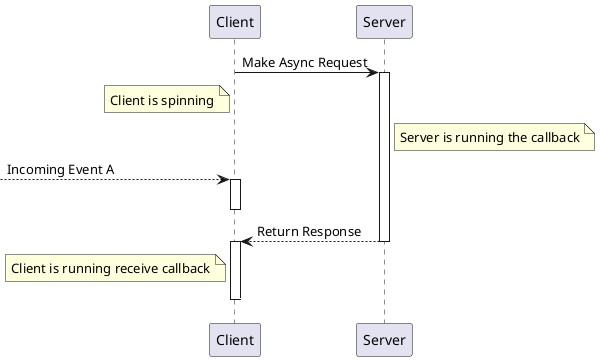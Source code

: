 @startuml
participant Client
participant Server

Client -> Server : Make Async Request
note left of Client : Client is spinning
activate Server
note right of Server : Server is running the callback
--> Client : Incoming Event A
activate Client
deactivate Client
Server --> Client : Return Response
deactivate Server

activate Client
note left of Client : Client is running receive callback
Client -[#white]> Client : 
deactivate Client

@enduml
